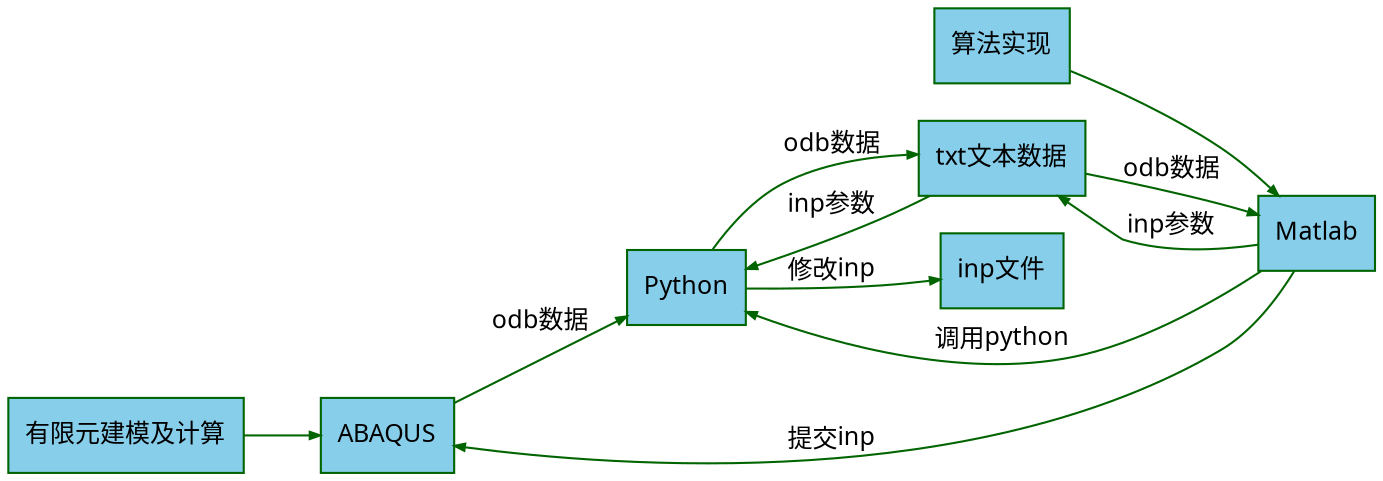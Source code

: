 digraph py_ma_aba
{
graph [rankdir=LR,fontsize=10.5,shape="circle",fontname="fangsong",arrowsize=0.5]
edge [fontname="fangsong",fontsize=12,arrowsize=0.5, color = "darkgreen"];
node [shape="box",fontname="fangsong",fontsize=12,style = filled, color = "darkgreen", fillcolor =" skyblue"]
aba[label="ABAQUS"]
py[label="Python"]
ma[label="Matlab"]
txt[label="txt文本数据"]
id1[label="有限元建模及计算"]
inp[label="inp文件"]
id2[label="算法实现"]
id1->aba
id2->ma
aba->py[label="odb数据"]
py->txt[label="odb数据"]
txt->py[label="inp参数"]
txt->ma[label="odb数据"]
ma->txt[label="inp参数"]
ma->py[label="调用python"]
ma->aba[label="提交inp"]
py->inp[label="修改inp"]
}
